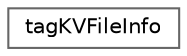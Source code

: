 digraph "类继承关系图"
{
 // LATEX_PDF_SIZE
  bgcolor="transparent";
  edge [fontname=Helvetica,fontsize=10,labelfontname=Helvetica,labelfontsize=10];
  node [fontname=Helvetica,fontsize=10,shape=box,height=0.2,width=0.4];
  rankdir="LR";
  Node0 [id="Node000000",label="tagKVFileInfo",height=0.2,width=0.4,color="grey40", fillcolor="white", style="filled",URL="$structtag_k_v_file_info.html",tooltip="KV 文件信息。"];
}
